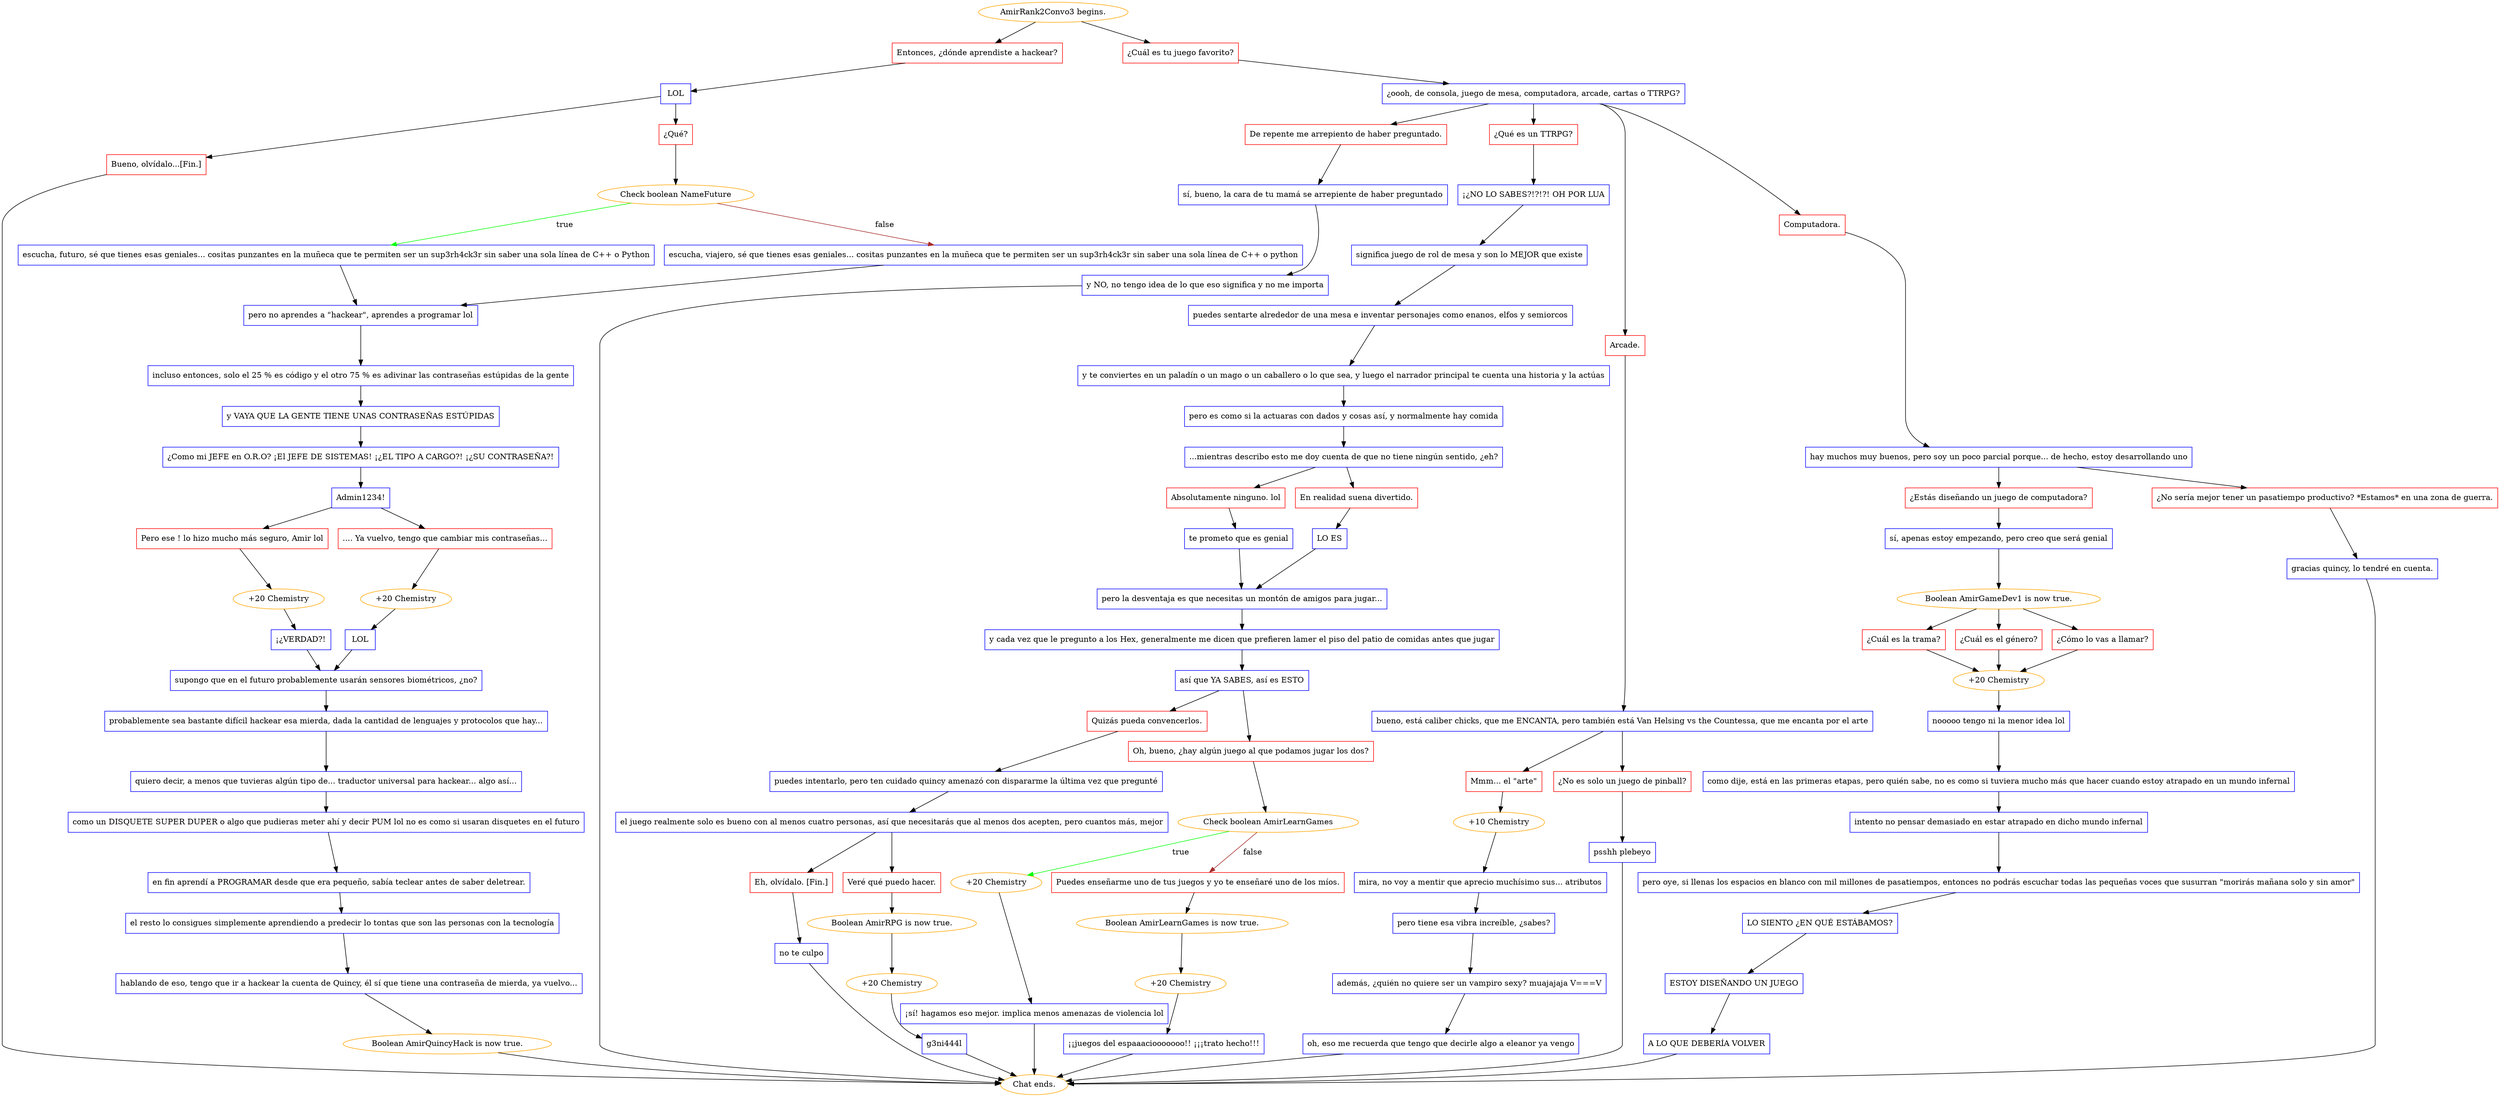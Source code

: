 digraph {
	"AmirRank2Convo3 begins." [color=orange];
		"AmirRank2Convo3 begins." -> j1231437707;
		"AmirRank2Convo3 begins." -> j1394558344;
	j1231437707 [label="Entonces, ¿dónde aprendiste a hackear?",shape=box,color=red];
		j1231437707 -> j1969571049;
	j1394558344 [label="¿Cuál es tu juego favorito?",shape=box,color=red];
		j1394558344 -> j3774812026;
	j1969571049 [label="LOL",shape=box,color=blue];
		j1969571049 -> j764713455;
		j1969571049 -> j1557211343;
	j3774812026 [label="¿oooh, de consola, juego de mesa, computadora, arcade, cartas o TTRPG?",shape=box,color=blue];
		j3774812026 -> j755394629;
		j3774812026 -> j266520178;
		j3774812026 -> j2515145532;
		j3774812026 -> j773634472;
	j764713455 [label="Bueno, olvídalo...[Fin.]",shape=box,color=red];
		j764713455 -> "Chat ends.";
	j1557211343 [label="¿Qué?",shape=box,color=red];
		j1557211343 -> j1284298182;
	j755394629 [label="De repente me arrepiento de haber preguntado.",shape=box,color=red];
		j755394629 -> j896150116;
	j266520178 [label="¿Qué es un TTRPG?",shape=box,color=red];
		j266520178 -> j3499148661;
	j2515145532 [label="Arcade.",shape=box,color=red];
		j2515145532 -> j1694120835;
	j773634472 [label="Computadora.",shape=box,color=red];
		j773634472 -> j2396536718;
	"Chat ends." [color=orange];
	j1284298182 [label="Check boolean NameFuture",color=orange];
		j1284298182 -> j3760328953 [label=true,color=green];
		j1284298182 -> j699332560 [label=false,color=brown];
	j896150116 [label="sí, bueno, la cara de tu mamá se arrepiente de haber preguntado",shape=box,color=blue];
		j896150116 -> j2504349891;
	j3499148661 [label="¡¿NO LO SABES?!?!?! OH POR LUA",shape=box,color=blue];
		j3499148661 -> j1212621262;
	j1694120835 [label="bueno, está caliber chicks, que me ENCANTA, pero también está Van Helsing vs the Countessa, que me encanta por el arte",shape=box,color=blue];
		j1694120835 -> j4026694635;
		j1694120835 -> j3905683448;
	j2396536718 [label="hay muchos muy buenos, pero soy un poco parcial porque... de hecho, estoy desarrollando uno",shape=box,color=blue];
		j2396536718 -> j2324933325;
		j2396536718 -> j1708552308;
	j3760328953 [label="escucha, futuro, sé que tienes esas geniales... cositas punzantes en la muñeca que te permiten ser un sup3rh4ck3r sin saber una sola línea de C++ o Python",shape=box,color=blue];
		j3760328953 -> j2633103513;
	j699332560 [label="escucha, viajero, sé que tienes esas geniales... cositas punzantes en la muñeca que te permiten ser un sup3rh4ck3r sin saber una sola línea de C++ o python",shape=box,color=blue];
		j699332560 -> j2633103513;
	j2504349891 [label="y NO, no tengo idea de lo que eso significa y no me importa",shape=box,color=blue];
		j2504349891 -> "Chat ends.";
	j1212621262 [label="significa juego de rol de mesa y son lo MEJOR que existe",shape=box,color=blue];
		j1212621262 -> j4074416438;
	j4026694635 [label="Mmm... el \"arte\"",shape=box,color=red];
		j4026694635 -> j2302658295;
	j3905683448 [label="¿No es solo un juego de pinball?",shape=box,color=red];
		j3905683448 -> j1902273891;
	j2324933325 [label="¿Estás diseñando un juego de computadora?",shape=box,color=red];
		j2324933325 -> j1338620505;
	j1708552308 [label="¿No sería mejor tener un pasatiempo productivo? *Estamos* en una zona de guerra.",shape=box,color=red];
		j1708552308 -> j3341192715;
	j2633103513 [label="pero no aprendes a \"hackear\", aprendes a programar lol",shape=box,color=blue];
		j2633103513 -> j1674739714;
	j4074416438 [label="puedes sentarte alrededor de una mesa e inventar personajes como enanos, elfos y semiorcos",shape=box,color=blue];
		j4074416438 -> j772300783;
	j2302658295 [label="+10 Chemistry",color=orange];
		j2302658295 -> j1897109126;
	j1902273891 [label="psshh plebeyo",shape=box,color=blue];
		j1902273891 -> "Chat ends.";
	j1338620505 [label="sí, apenas estoy empezando, pero creo que será genial",shape=box,color=blue];
		j1338620505 -> j2956773239;
	j3341192715 [label="gracias quincy, lo tendré en cuenta.",shape=box,color=blue];
		j3341192715 -> "Chat ends.";
	j1674739714 [label="incluso entonces, solo el 25 % es código y el otro 75 % es adivinar las contraseñas estúpidas de la gente",shape=box,color=blue];
		j1674739714 -> j3105955157;
	j772300783 [label="y te conviertes en un paladín o un mago o un caballero o lo que sea, y luego el narrador principal te cuenta una historia y la actúas",shape=box,color=blue];
		j772300783 -> j2064763831;
	j1897109126 [label="mira, no voy a mentir que aprecio muchísimo sus... atributos",shape=box,color=blue];
		j1897109126 -> j3125041101;
	j2956773239 [label="Boolean AmirGameDev1 is now true.",color=orange];
		j2956773239 -> j2453062647;
		j2956773239 -> j1066666727;
		j2956773239 -> j468699638;
	j3105955157 [label="y VAYA QUE LA GENTE TIENE UNAS CONTRASEÑAS ESTÚPIDAS",shape=box,color=blue];
		j3105955157 -> j3277408097;
	j2064763831 [label="pero es como si la actuaras con dados y cosas así, y normalmente hay comida",shape=box,color=blue];
		j2064763831 -> j3340525128;
	j3125041101 [label="pero tiene esa vibra increíble, ¿sabes?",shape=box,color=blue];
		j3125041101 -> j2124750896;
	j2453062647 [label="¿Cuál es la trama?",shape=box,color=red];
		j2453062647 -> j2844303457;
	j1066666727 [label="¿Cuál es el género?",shape=box,color=red];
		j1066666727 -> j2844303457;
	j468699638 [label="¿Cómo lo vas a llamar?",shape=box,color=red];
		j468699638 -> j2844303457;
	j3277408097 [label="¿Como mi JEFE en O.R.O? ¡El JEFE DE SISTEMAS! ¡¿EL TIPO A CARGO?! ¡¿SU CONTRASEÑA?!",shape=box,color=blue];
		j3277408097 -> j1373716251;
	j3340525128 [label="...mientras describo esto me doy cuenta de que no tiene ningún sentido, ¿eh?",shape=box,color=blue];
		j3340525128 -> j3029988059;
		j3340525128 -> j4288117502;
	j2124750896 [label="además, ¿quién no quiere ser un vampiro sexy? muajajaja V===V",shape=box,color=blue];
		j2124750896 -> j3845932191;
	j2844303457 [label="+20 Chemistry",color=orange];
		j2844303457 -> j1837495566;
	j1373716251 [label="Admin1234!",shape=box,color=blue];
		j1373716251 -> j3040083204;
		j1373716251 -> j90164158;
	j3029988059 [label="Absolutamente ninguno. lol",shape=box,color=red];
		j3029988059 -> j2787567742;
	j4288117502 [label="En realidad suena divertido.",shape=box,color=red];
		j4288117502 -> j1671933689;
	j3845932191 [label="oh, eso me recuerda que tengo que decirle algo a eleanor ya vengo",shape=box,color=blue];
		j3845932191 -> "Chat ends.";
	j1837495566 [label="nooooo tengo ni la menor idea lol",shape=box,color=blue];
		j1837495566 -> j1031994184;
	j3040083204 [label="Pero ese ! lo hizo mucho más seguro, Amir lol",shape=box,color=red];
		j3040083204 -> j2779319061;
	j90164158 [label=".... Ya vuelvo, tengo que cambiar mis contraseñas...",shape=box,color=red];
		j90164158 -> j1005989098;
	j2787567742 [label="te prometo que es genial",shape=box,color=blue];
		j2787567742 -> j4195595857;
	j1671933689 [label="LO ES",shape=box,color=blue];
		j1671933689 -> j4195595857;
	j1031994184 [label="como dije, está en las primeras etapas, pero quién sabe, no es como si tuviera mucho más que hacer cuando estoy atrapado en un mundo infernal",shape=box,color=blue];
		j1031994184 -> j4124804426;
	j2779319061 [label="+20 Chemistry",color=orange];
		j2779319061 -> j983733729;
	j1005989098 [label="+20 Chemistry",color=orange];
		j1005989098 -> j1096895145;
	j4195595857 [label="pero la desventaja es que necesitas un montón de amigos para jugar...",shape=box,color=blue];
		j4195595857 -> j2895451959;
	j4124804426 [label="intento no pensar demasiado en estar atrapado en dicho mundo infernal",shape=box,color=blue];
		j4124804426 -> j3281763271;
	j983733729 [label="¡¿VERDAD?!",shape=box,color=blue];
		j983733729 -> j1276847609;
	j1096895145 [label="LOL",shape=box,color=blue];
		j1096895145 -> j1276847609;
	j2895451959 [label="y cada vez que le pregunto a los Hex, generalmente me dicen que prefieren lamer el piso del patio de comidas antes que jugar",shape=box,color=blue];
		j2895451959 -> j1923464004;
	j3281763271 [label="pero oye, si llenas los espacios en blanco con mil millones de pasatiempos, entonces no podrás escuchar todas las pequeñas voces que susurran \"morirás mañana solo y sin amor\"",shape=box,color=blue];
		j3281763271 -> j721412301;
	j1276847609 [label="supongo que en el futuro probablemente usarán sensores biométricos, ¿no?",shape=box,color=blue];
		j1276847609 -> j2861795102;
	j1923464004 [label="así que YA SABES, así es ESTO",shape=box,color=blue];
		j1923464004 -> j1624146710;
		j1923464004 -> j2353973865;
	j721412301 [label="LO SIENTO ¿EN QUÉ ESTÁBAMOS?",shape=box,color=blue];
		j721412301 -> j2223180169;
	j2861795102 [label="probablemente sea bastante difícil hackear esa mierda, dada la cantidad de lenguajes y protocolos que hay...",shape=box,color=blue];
		j2861795102 -> j935023040;
	j1624146710 [label="Quizás pueda convencerlos.",shape=box,color=red];
		j1624146710 -> j912481530;
	j2353973865 [label="Oh, bueno, ¿hay algún juego al que podamos jugar los dos?",shape=box,color=red];
		j2353973865 -> j3376148582;
	j2223180169 [label="ESTOY DISEÑANDO UN JUEGO",shape=box,color=blue];
		j2223180169 -> j1526390467;
	j935023040 [label="quiero decir, a menos que tuvieras algún tipo de... traductor universal para hackear... algo así...",shape=box,color=blue];
		j935023040 -> j3507328271;
	j912481530 [label="puedes intentarlo, pero ten cuidado quincy amenazó con dispararme la última vez que pregunté",shape=box,color=blue];
		j912481530 -> j2805179057;
	j3376148582 [label="Check boolean AmirLearnGames",color=orange];
		j3376148582 -> j2553841184 [label=true,color=green];
		j3376148582 -> j3492634671 [label=false,color=brown];
	j1526390467 [label="A LO QUE DEBERÍA VOLVER",shape=box,color=blue];
		j1526390467 -> "Chat ends.";
	j3507328271 [label="como un DISQUETE SUPER DUPER o algo que pudieras meter ahí y decir PUM lol no es como si usaran disquetes en el futuro",shape=box,color=blue];
		j3507328271 -> j208587345;
	j2805179057 [label="el juego realmente solo es bueno con al menos cuatro personas, así que necesitarás que al menos dos acepten, pero cuantos más, mejor",shape=box,color=blue];
		j2805179057 -> j2454212497;
		j2805179057 -> j2485997163;
	j2553841184 [label="+20 Chemistry",color=orange];
		j2553841184 -> j327433573;
	j3492634671 [label="Puedes enseñarme uno de tus juegos y yo te enseñaré uno de los míos.",shape=box,color=red];
		j3492634671 -> j499938475;
	j208587345 [label="en fin aprendí a PROGRAMAR desde que era pequeño, sabía teclear antes de saber deletrear.",shape=box,color=blue];
		j208587345 -> j2267065506;
	j2454212497 [label="Eh, olvídalo. [Fin.]",shape=box,color=red];
		j2454212497 -> j3621217204;
	j2485997163 [label="Veré qué puedo hacer.",shape=box,color=red];
		j2485997163 -> j294026491;
	j327433573 [label="¡sí! hagamos eso mejor. implica menos amenazas de violencia lol",shape=box,color=blue];
		j327433573 -> "Chat ends.";
	j499938475 [label="Boolean AmirLearnGames is now true.",color=orange];
		j499938475 -> j1260644789;
	j2267065506 [label="el resto lo consigues simplemente aprendiendo a predecir lo tontas que son las personas con la tecnología",shape=box,color=blue];
		j2267065506 -> j2359987057;
	j3621217204 [label="no te culpo",shape=box,color=blue];
		j3621217204 -> "Chat ends.";
	j294026491 [label="Boolean AmirRPG is now true.",color=orange];
		j294026491 -> j3714439022;
	j1260644789 [label="+20 Chemistry",color=orange];
		j1260644789 -> j897289116;
	j2359987057 [label="hablando de eso, tengo que ir a hackear la cuenta de Quincy, él sí que tiene una contraseña de mierda, ya vuelvo...",shape=box,color=blue];
		j2359987057 -> j978362609;
	j3714439022 [label="+20 Chemistry",color=orange];
		j3714439022 -> j705397723;
	j897289116 [label="¡¡juegos del espaaaciooooooo!! ¡¡¡trato hecho!!!",shape=box,color=blue];
		j897289116 -> "Chat ends.";
	j978362609 [label="Boolean AmirQuincyHack is now true.",color=orange];
		j978362609 -> "Chat ends.";
	j705397723 [label="g3ni444l",shape=box,color=blue];
		j705397723 -> "Chat ends.";
}